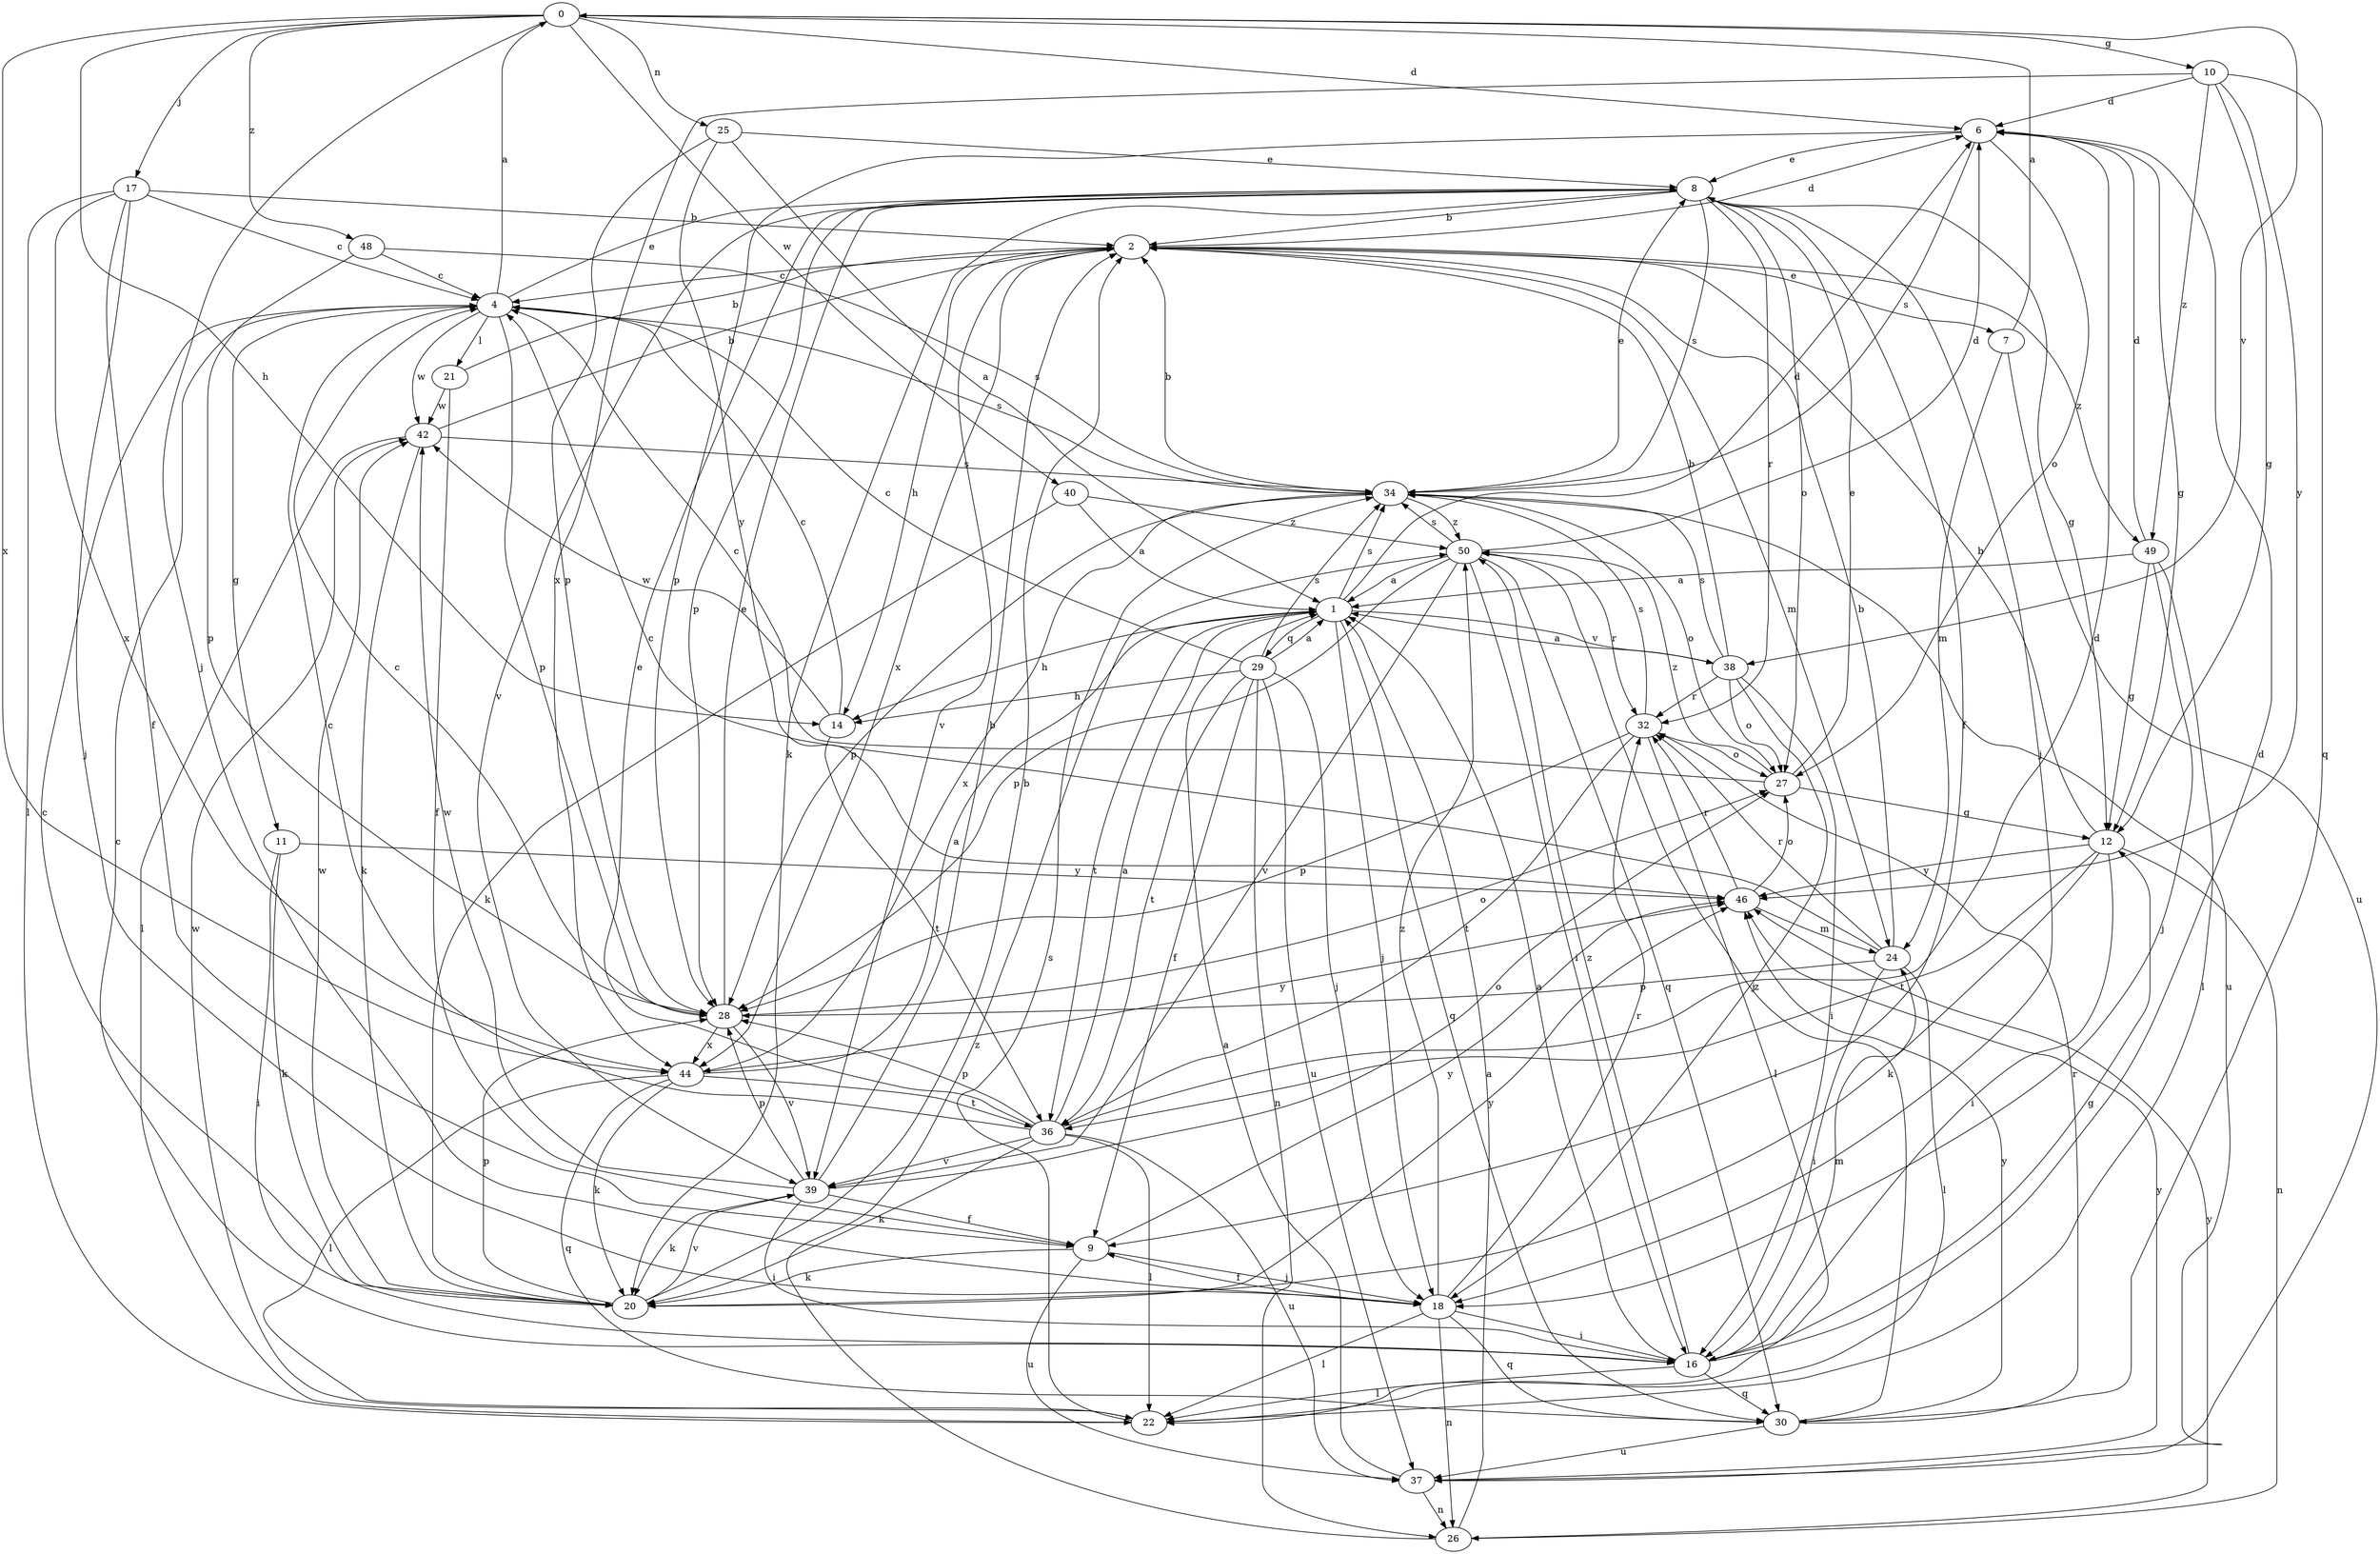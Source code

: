 strict digraph  {
0;
1;
2;
4;
6;
7;
8;
9;
10;
11;
12;
14;
16;
17;
18;
20;
21;
22;
24;
25;
26;
27;
28;
29;
30;
32;
34;
36;
37;
38;
39;
40;
42;
44;
46;
48;
49;
50;
0 -> 6  [label=d];
0 -> 10  [label=g];
0 -> 14  [label=h];
0 -> 17  [label=j];
0 -> 18  [label=j];
0 -> 25  [label=n];
0 -> 38  [label=v];
0 -> 40  [label=w];
0 -> 44  [label=x];
0 -> 48  [label=z];
1 -> 6  [label=d];
1 -> 14  [label=h];
1 -> 18  [label=j];
1 -> 29  [label=q];
1 -> 30  [label=q];
1 -> 34  [label=s];
1 -> 36  [label=t];
1 -> 38  [label=v];
2 -> 4  [label=c];
2 -> 6  [label=d];
2 -> 7  [label=e];
2 -> 14  [label=h];
2 -> 24  [label=m];
2 -> 39  [label=v];
2 -> 44  [label=x];
2 -> 49  [label=z];
4 -> 0  [label=a];
4 -> 8  [label=e];
4 -> 11  [label=g];
4 -> 21  [label=l];
4 -> 28  [label=p];
4 -> 34  [label=s];
4 -> 42  [label=w];
6 -> 8  [label=e];
6 -> 12  [label=g];
6 -> 27  [label=o];
6 -> 28  [label=p];
6 -> 34  [label=s];
7 -> 0  [label=a];
7 -> 24  [label=m];
7 -> 37  [label=u];
8 -> 2  [label=b];
8 -> 9  [label=f];
8 -> 12  [label=g];
8 -> 18  [label=j];
8 -> 20  [label=k];
8 -> 27  [label=o];
8 -> 28  [label=p];
8 -> 32  [label=r];
8 -> 34  [label=s];
8 -> 39  [label=v];
9 -> 18  [label=j];
9 -> 20  [label=k];
9 -> 37  [label=u];
9 -> 46  [label=y];
10 -> 6  [label=d];
10 -> 12  [label=g];
10 -> 30  [label=q];
10 -> 44  [label=x];
10 -> 46  [label=y];
10 -> 49  [label=z];
11 -> 16  [label=i];
11 -> 20  [label=k];
11 -> 46  [label=y];
12 -> 2  [label=b];
12 -> 16  [label=i];
12 -> 20  [label=k];
12 -> 26  [label=n];
12 -> 36  [label=t];
12 -> 46  [label=y];
14 -> 4  [label=c];
14 -> 36  [label=t];
14 -> 42  [label=w];
16 -> 1  [label=a];
16 -> 4  [label=c];
16 -> 6  [label=d];
16 -> 12  [label=g];
16 -> 22  [label=l];
16 -> 24  [label=m];
16 -> 30  [label=q];
16 -> 50  [label=z];
17 -> 2  [label=b];
17 -> 4  [label=c];
17 -> 9  [label=f];
17 -> 18  [label=j];
17 -> 22  [label=l];
17 -> 44  [label=x];
18 -> 9  [label=f];
18 -> 16  [label=i];
18 -> 22  [label=l];
18 -> 26  [label=n];
18 -> 30  [label=q];
18 -> 32  [label=r];
18 -> 50  [label=z];
20 -> 2  [label=b];
20 -> 4  [label=c];
20 -> 28  [label=p];
20 -> 39  [label=v];
20 -> 42  [label=w];
20 -> 46  [label=y];
21 -> 2  [label=b];
21 -> 9  [label=f];
21 -> 42  [label=w];
22 -> 34  [label=s];
22 -> 42  [label=w];
24 -> 2  [label=b];
24 -> 4  [label=c];
24 -> 16  [label=i];
24 -> 22  [label=l];
24 -> 28  [label=p];
24 -> 32  [label=r];
25 -> 1  [label=a];
25 -> 8  [label=e];
25 -> 28  [label=p];
25 -> 46  [label=y];
26 -> 1  [label=a];
26 -> 46  [label=y];
26 -> 50  [label=z];
27 -> 4  [label=c];
27 -> 8  [label=e];
27 -> 12  [label=g];
27 -> 50  [label=z];
28 -> 4  [label=c];
28 -> 8  [label=e];
28 -> 27  [label=o];
28 -> 39  [label=v];
28 -> 44  [label=x];
29 -> 1  [label=a];
29 -> 4  [label=c];
29 -> 9  [label=f];
29 -> 14  [label=h];
29 -> 18  [label=j];
29 -> 26  [label=n];
29 -> 34  [label=s];
29 -> 36  [label=t];
29 -> 37  [label=u];
30 -> 32  [label=r];
30 -> 37  [label=u];
30 -> 46  [label=y];
30 -> 50  [label=z];
32 -> 22  [label=l];
32 -> 27  [label=o];
32 -> 28  [label=p];
32 -> 34  [label=s];
32 -> 36  [label=t];
34 -> 2  [label=b];
34 -> 8  [label=e];
34 -> 27  [label=o];
34 -> 28  [label=p];
34 -> 37  [label=u];
34 -> 44  [label=x];
34 -> 50  [label=z];
36 -> 1  [label=a];
36 -> 4  [label=c];
36 -> 6  [label=d];
36 -> 8  [label=e];
36 -> 20  [label=k];
36 -> 22  [label=l];
36 -> 28  [label=p];
36 -> 37  [label=u];
36 -> 39  [label=v];
37 -> 1  [label=a];
37 -> 26  [label=n];
37 -> 46  [label=y];
38 -> 1  [label=a];
38 -> 2  [label=b];
38 -> 16  [label=i];
38 -> 18  [label=j];
38 -> 27  [label=o];
38 -> 32  [label=r];
38 -> 34  [label=s];
39 -> 2  [label=b];
39 -> 9  [label=f];
39 -> 16  [label=i];
39 -> 20  [label=k];
39 -> 27  [label=o];
39 -> 28  [label=p];
39 -> 42  [label=w];
40 -> 1  [label=a];
40 -> 20  [label=k];
40 -> 50  [label=z];
42 -> 2  [label=b];
42 -> 20  [label=k];
42 -> 22  [label=l];
42 -> 34  [label=s];
44 -> 1  [label=a];
44 -> 20  [label=k];
44 -> 22  [label=l];
44 -> 30  [label=q];
44 -> 36  [label=t];
44 -> 46  [label=y];
46 -> 24  [label=m];
46 -> 27  [label=o];
46 -> 32  [label=r];
48 -> 4  [label=c];
48 -> 28  [label=p];
48 -> 34  [label=s];
49 -> 1  [label=a];
49 -> 6  [label=d];
49 -> 12  [label=g];
49 -> 18  [label=j];
49 -> 22  [label=l];
50 -> 1  [label=a];
50 -> 6  [label=d];
50 -> 16  [label=i];
50 -> 28  [label=p];
50 -> 30  [label=q];
50 -> 32  [label=r];
50 -> 34  [label=s];
50 -> 39  [label=v];
}
